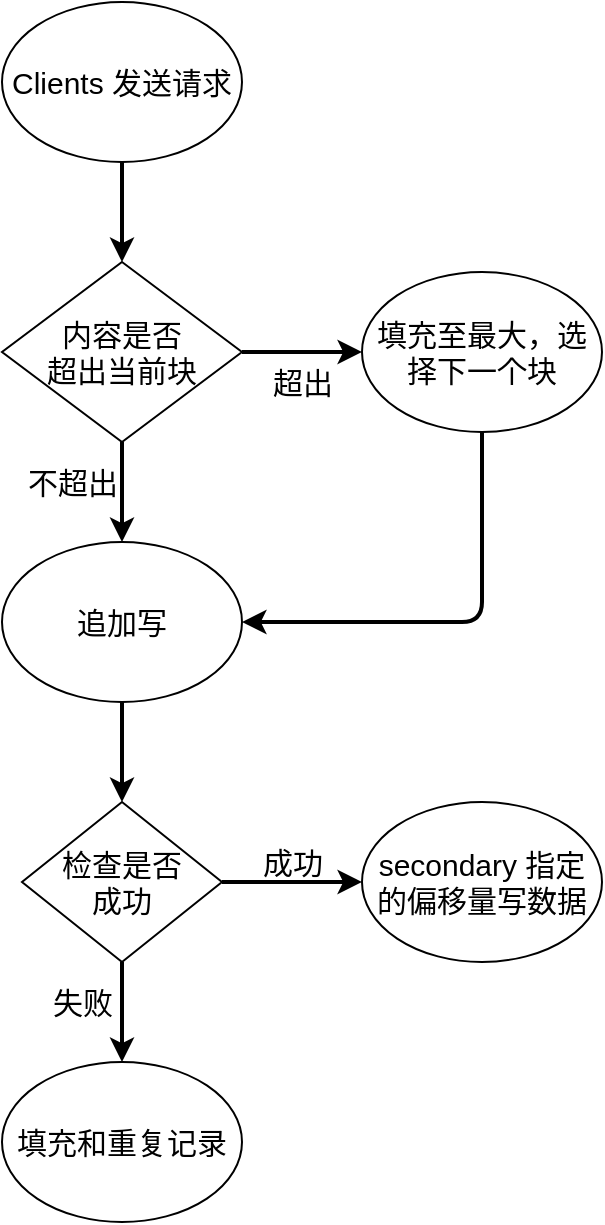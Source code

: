 <mxfile version="13.6.9" type="github">
  <diagram id="EUx6PkftY0XtWaCeIMCY" name="Page-1">
    <mxGraphModel dx="1185" dy="621" grid="1" gridSize="10" guides="1" tooltips="1" connect="1" arrows="1" fold="1" page="1" pageScale="1" pageWidth="827" pageHeight="1169" math="0" shadow="0">
      <root>
        <mxCell id="0" />
        <mxCell id="1" parent="0" />
        <mxCell id="G5WoTNLx7Llr0JP6u_pU-3" value="" style="edgeStyle=orthogonalEdgeStyle;rounded=0;orthogonalLoop=1;jettySize=auto;html=1;strokeWidth=2;" edge="1" parent="1" source="G5WoTNLx7Llr0JP6u_pU-1" target="G5WoTNLx7Llr0JP6u_pU-2">
          <mxGeometry relative="1" as="geometry" />
        </mxCell>
        <mxCell id="G5WoTNLx7Llr0JP6u_pU-1" value="&lt;font style=&quot;font-size: 15px&quot;&gt;追加写&lt;/font&gt;" style="ellipse;whiteSpace=wrap;html=1;" vertex="1" parent="1">
          <mxGeometry x="220" y="340" width="120" height="80" as="geometry" />
        </mxCell>
        <mxCell id="G5WoTNLx7Llr0JP6u_pU-5" value="" style="edgeStyle=orthogonalEdgeStyle;rounded=0;orthogonalLoop=1;jettySize=auto;html=1;strokeWidth=2;" edge="1" parent="1" source="G5WoTNLx7Llr0JP6u_pU-2" target="G5WoTNLx7Llr0JP6u_pU-4">
          <mxGeometry relative="1" as="geometry" />
        </mxCell>
        <mxCell id="G5WoTNLx7Llr0JP6u_pU-15" value="" style="edgeStyle=orthogonalEdgeStyle;rounded=0;orthogonalLoop=1;jettySize=auto;html=1;strokeWidth=2;" edge="1" parent="1" source="G5WoTNLx7Llr0JP6u_pU-2" target="G5WoTNLx7Llr0JP6u_pU-14">
          <mxGeometry relative="1" as="geometry" />
        </mxCell>
        <mxCell id="G5WoTNLx7Llr0JP6u_pU-2" value="&lt;font style=&quot;font-size: 15px&quot;&gt;检查是否&lt;br&gt;成功&lt;/font&gt;" style="rhombus;whiteSpace=wrap;html=1;" vertex="1" parent="1">
          <mxGeometry x="230" y="470" width="100" height="80" as="geometry" />
        </mxCell>
        <mxCell id="G5WoTNLx7Llr0JP6u_pU-4" value="&lt;font style=&quot;font-size: 15px&quot;&gt;填充和重复记录&lt;/font&gt;" style="ellipse;whiteSpace=wrap;html=1;" vertex="1" parent="1">
          <mxGeometry x="220" y="600" width="120" height="80" as="geometry" />
        </mxCell>
        <mxCell id="G5WoTNLx7Llr0JP6u_pU-6" value="&lt;font style=&quot;font-size: 15px&quot;&gt;失败&lt;/font&gt;" style="text;html=1;align=center;verticalAlign=middle;resizable=0;points=[];autosize=1;" vertex="1" parent="1">
          <mxGeometry x="235" y="560" width="50" height="20" as="geometry" />
        </mxCell>
        <mxCell id="G5WoTNLx7Llr0JP6u_pU-8" value="" style="edgeStyle=orthogonalEdgeStyle;rounded=0;orthogonalLoop=1;jettySize=auto;html=1;strokeWidth=2;" edge="1" parent="1" source="G5WoTNLx7Llr0JP6u_pU-7" target="G5WoTNLx7Llr0JP6u_pU-1">
          <mxGeometry relative="1" as="geometry" />
        </mxCell>
        <mxCell id="G5WoTNLx7Llr0JP6u_pU-11" value="" style="edgeStyle=orthogonalEdgeStyle;rounded=0;orthogonalLoop=1;jettySize=auto;html=1;strokeWidth=2;" edge="1" parent="1" source="G5WoTNLx7Llr0JP6u_pU-7" target="G5WoTNLx7Llr0JP6u_pU-10">
          <mxGeometry relative="1" as="geometry" />
        </mxCell>
        <mxCell id="G5WoTNLx7Llr0JP6u_pU-7" value="&lt;font style=&quot;font-size: 15px&quot;&gt;内容是否&lt;br&gt;超出当前块&lt;/font&gt;" style="rhombus;whiteSpace=wrap;html=1;" vertex="1" parent="1">
          <mxGeometry x="220" y="200" width="120" height="90" as="geometry" />
        </mxCell>
        <mxCell id="G5WoTNLx7Llr0JP6u_pU-9" value="&lt;font style=&quot;font-size: 15px&quot;&gt;不超出&lt;/font&gt;" style="text;html=1;align=center;verticalAlign=middle;resizable=0;points=[];autosize=1;" vertex="1" parent="1">
          <mxGeometry x="225" y="300" width="60" height="20" as="geometry" />
        </mxCell>
        <mxCell id="G5WoTNLx7Llr0JP6u_pU-10" value="&lt;font style=&quot;font-size: 15px&quot;&gt;填充至最大，选择下一个块&lt;/font&gt;" style="ellipse;whiteSpace=wrap;html=1;" vertex="1" parent="1">
          <mxGeometry x="400" y="205" width="120" height="80" as="geometry" />
        </mxCell>
        <mxCell id="G5WoTNLx7Llr0JP6u_pU-12" value="&lt;font style=&quot;font-size: 15px&quot;&gt;超出&lt;/font&gt;" style="text;html=1;align=center;verticalAlign=middle;resizable=0;points=[];autosize=1;" vertex="1" parent="1">
          <mxGeometry x="345" y="250" width="50" height="20" as="geometry" />
        </mxCell>
        <mxCell id="G5WoTNLx7Llr0JP6u_pU-13" value="" style="endArrow=classic;html=1;exitX=0.5;exitY=1;exitDx=0;exitDy=0;entryX=1;entryY=0.5;entryDx=0;entryDy=0;strokeWidth=2;" edge="1" parent="1" source="G5WoTNLx7Llr0JP6u_pU-10" target="G5WoTNLx7Llr0JP6u_pU-1">
          <mxGeometry width="50" height="50" relative="1" as="geometry">
            <mxPoint x="460" y="370" as="sourcePoint" />
            <mxPoint x="460" y="380" as="targetPoint" />
            <Array as="points">
              <mxPoint x="460" y="380" />
            </Array>
          </mxGeometry>
        </mxCell>
        <mxCell id="G5WoTNLx7Llr0JP6u_pU-14" value="&lt;font style=&quot;font-size: 15px&quot;&gt;secondary 指定的偏移量写数据&lt;/font&gt;" style="ellipse;whiteSpace=wrap;html=1;" vertex="1" parent="1">
          <mxGeometry x="400" y="470" width="120" height="80" as="geometry" />
        </mxCell>
        <mxCell id="G5WoTNLx7Llr0JP6u_pU-16" value="&lt;font style=&quot;font-size: 15px&quot;&gt;成功&lt;/font&gt;" style="text;html=1;align=center;verticalAlign=middle;resizable=0;points=[];autosize=1;" vertex="1" parent="1">
          <mxGeometry x="340" y="490" width="50" height="20" as="geometry" />
        </mxCell>
        <mxCell id="G5WoTNLx7Llr0JP6u_pU-18" value="" style="edgeStyle=orthogonalEdgeStyle;rounded=0;orthogonalLoop=1;jettySize=auto;html=1;strokeWidth=2;" edge="1" parent="1" source="G5WoTNLx7Llr0JP6u_pU-17" target="G5WoTNLx7Llr0JP6u_pU-7">
          <mxGeometry relative="1" as="geometry" />
        </mxCell>
        <mxCell id="G5WoTNLx7Llr0JP6u_pU-17" value="&lt;font style=&quot;font-size: 15px&quot;&gt;Clients 发送请求&lt;/font&gt;" style="ellipse;whiteSpace=wrap;html=1;" vertex="1" parent="1">
          <mxGeometry x="220" y="70" width="120" height="80" as="geometry" />
        </mxCell>
      </root>
    </mxGraphModel>
  </diagram>
</mxfile>
